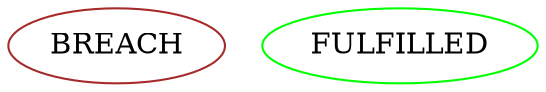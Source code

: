 digraph {
    graph [compound=true];
    subgraph breachfulfilled {
        graph [rank=same];
        0 [label=BREACH
          ,color=brown
          ,comment=IsInfra];
        1 [label=FULFILLED
          ,color=green
          ,comment=IsInfra];
    }
    0 -> 1 [comment="this will render as invisible, but will be on same rank"
           ,style=invis];
}